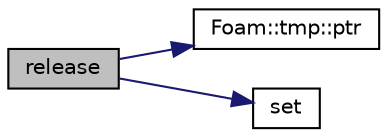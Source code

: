 digraph "release"
{
  bgcolor="transparent";
  edge [fontname="Helvetica",fontsize="10",labelfontname="Helvetica",labelfontsize="10"];
  node [fontname="Helvetica",fontsize="10",shape=record];
  rankdir="LR";
  Node1 [label="release",height=0.2,width=0.4,color="black", fillcolor="grey75", style="filled" fontcolor="black"];
  Node1 -> Node2 [color="midnightblue",fontsize="10",style="solid",fontname="Helvetica"];
  Node2 [label="Foam::tmp::ptr",height=0.2,width=0.4,color="black",URL="$classFoam_1_1tmp.html#ae945b04459fc65065e2f0982b0b549f0",tooltip="Return managed pointer for reuse, or clone() the const object reference. "];
  Node1 -> Node3 [color="midnightblue",fontsize="10",style="solid",fontname="Helvetica"];
  Node3 [label="set",height=0.2,width=0.4,color="black",URL="$foamToVTK_2convertVolumeFields_8H.html#a9501f0803dc8f7696580ce88cb134264"];
}
